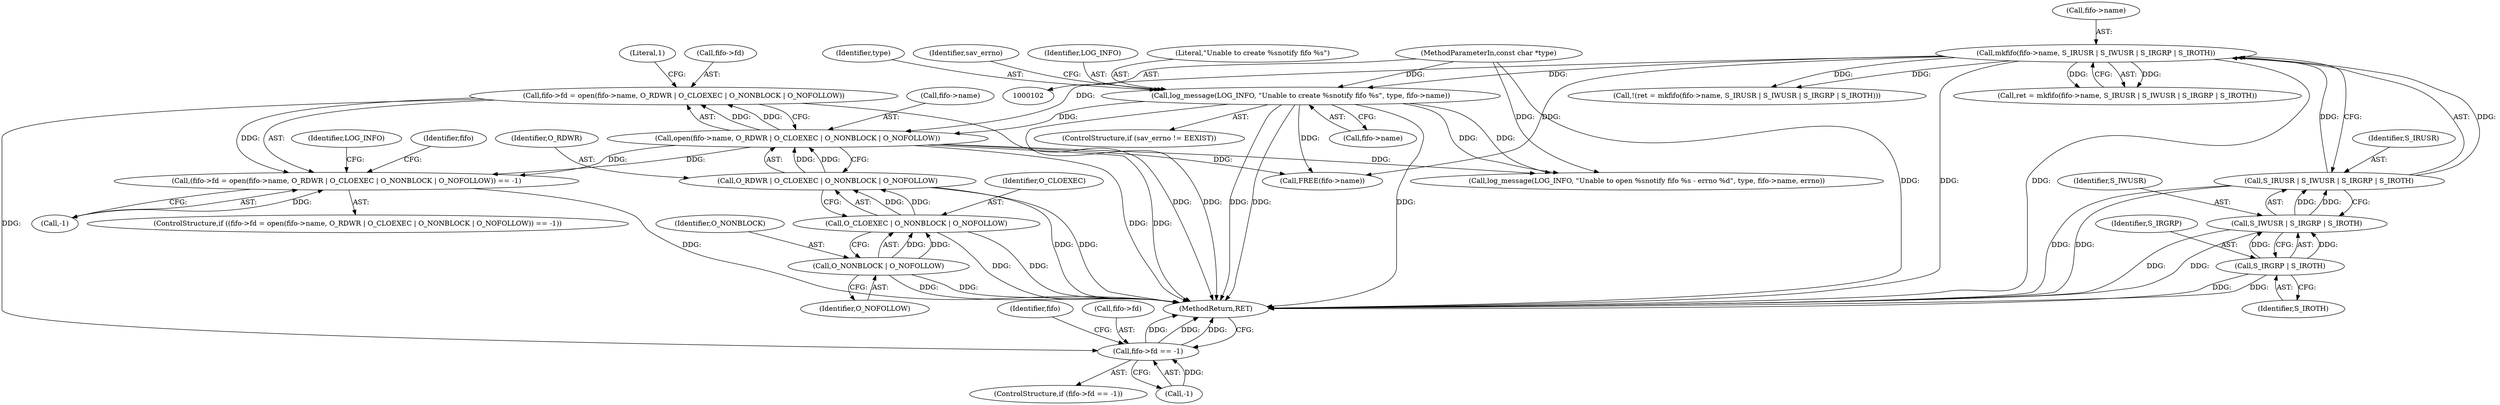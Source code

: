 digraph "0_keepalived_04f2d32871bb3b11d7dc024039952f2fe2750306_10@API" {
"1000174" [label="(Call,fifo->fd = open(fifo->name, O_RDWR | O_CLOEXEC | O_NONBLOCK | O_NOFOLLOW))"];
"1000178" [label="(Call,open(fifo->name, O_RDWR | O_CLOEXEC | O_NONBLOCK | O_NOFOLLOW))"];
"1000121" [label="(Call,mkfifo(fifo->name, S_IRUSR | S_IWUSR | S_IRGRP | S_IROTH))"];
"1000125" [label="(Call,S_IRUSR | S_IWUSR | S_IRGRP | S_IROTH)"];
"1000127" [label="(Call,S_IWUSR | S_IRGRP | S_IROTH)"];
"1000129" [label="(Call,S_IRGRP | S_IROTH)"];
"1000146" [label="(Call,log_message(LOG_INFO, \"Unable to create %snotify fifo %s\", type, fifo->name))"];
"1000105" [label="(MethodParameterIn,const char *type)"];
"1000182" [label="(Call,O_RDWR | O_CLOEXEC | O_NONBLOCK | O_NOFOLLOW)"];
"1000184" [label="(Call,O_CLOEXEC | O_NONBLOCK | O_NOFOLLOW)"];
"1000186" [label="(Call,O_NONBLOCK | O_NOFOLLOW)"];
"1000173" [label="(Call,(fifo->fd = open(fifo->name, O_RDWR | O_CLOEXEC | O_NONBLOCK | O_NOFOLLOW)) == -1)"];
"1000215" [label="(Call,fifo->fd == -1)"];
"1000222" [label="(Call,FREE(fifo->name))"];
"1000150" [label="(Call,fifo->name)"];
"1000231" [label="(MethodReturn,RET)"];
"1000105" [label="(MethodParameterIn,const char *type)"];
"1000126" [label="(Identifier,S_IRUSR)"];
"1000185" [label="(Identifier,O_CLOEXEC)"];
"1000179" [label="(Call,fifo->name)"];
"1000119" [label="(Call,ret = mkfifo(fifo->name, S_IRUSR | S_IWUSR | S_IRGRP | S_IROTH))"];
"1000214" [label="(ControlStructure,if (fifo->fd == -1))"];
"1000189" [label="(Call,-1)"];
"1000129" [label="(Call,S_IRGRP | S_IROTH)"];
"1000187" [label="(Identifier,O_NONBLOCK)"];
"1000174" [label="(Call,fifo->fd = open(fifo->name, O_RDWR | O_CLOEXEC | O_NONBLOCK | O_NOFOLLOW))"];
"1000127" [label="(Call,S_IWUSR | S_IRGRP | S_IROTH)"];
"1000178" [label="(Call,open(fifo->name, O_RDWR | O_CLOEXEC | O_NONBLOCK | O_NOFOLLOW))"];
"1000224" [label="(Identifier,fifo)"];
"1000147" [label="(Identifier,LOG_INFO)"];
"1000148" [label="(Literal,\"Unable to create %snotify fifo %s\")"];
"1000121" [label="(Call,mkfifo(fifo->name, S_IRUSR | S_IWUSR | S_IRGRP | S_IROTH))"];
"1000215" [label="(Call,fifo->fd == -1)"];
"1000192" [label="(Call,log_message(LOG_INFO, \"Unable to open %snotify fifo %s - errno %d\", type, fifo->name, errno))"];
"1000186" [label="(Call,O_NONBLOCK | O_NOFOLLOW)"];
"1000219" [label="(Call,-1)"];
"1000131" [label="(Identifier,S_IROTH)"];
"1000146" [label="(Call,log_message(LOG_INFO, \"Unable to create %snotify fifo %s\", type, fifo->name))"];
"1000128" [label="(Identifier,S_IWUSR)"];
"1000217" [label="(Identifier,fifo)"];
"1000175" [label="(Call,fifo->fd)"];
"1000190" [label="(Literal,1)"];
"1000188" [label="(Identifier,O_NOFOLLOW)"];
"1000122" [label="(Call,fifo->name)"];
"1000125" [label="(Call,S_IRUSR | S_IWUSR | S_IRGRP | S_IROTH)"];
"1000142" [label="(ControlStructure,if (sav_errno != EEXIST))"];
"1000149" [label="(Identifier,type)"];
"1000193" [label="(Identifier,LOG_INFO)"];
"1000173" [label="(Call,(fifo->fd = open(fifo->name, O_RDWR | O_CLOEXEC | O_NONBLOCK | O_NOFOLLOW)) == -1)"];
"1000182" [label="(Call,O_RDWR | O_CLOEXEC | O_NONBLOCK | O_NOFOLLOW)"];
"1000172" [label="(ControlStructure,if ((fifo->fd = open(fifo->name, O_RDWR | O_CLOEXEC | O_NONBLOCK | O_NOFOLLOW)) == -1))"];
"1000184" [label="(Call,O_CLOEXEC | O_NONBLOCK | O_NOFOLLOW)"];
"1000156" [label="(Identifier,sav_errno)"];
"1000216" [label="(Call,fifo->fd)"];
"1000118" [label="(Call,!(ret = mkfifo(fifo->name, S_IRUSR | S_IWUSR | S_IRGRP | S_IROTH)))"];
"1000130" [label="(Identifier,S_IRGRP)"];
"1000183" [label="(Identifier,O_RDWR)"];
"1000174" -> "1000173"  [label="AST: "];
"1000174" -> "1000178"  [label="CFG: "];
"1000175" -> "1000174"  [label="AST: "];
"1000178" -> "1000174"  [label="AST: "];
"1000190" -> "1000174"  [label="CFG: "];
"1000174" -> "1000231"  [label="DDG: "];
"1000174" -> "1000173"  [label="DDG: "];
"1000178" -> "1000174"  [label="DDG: "];
"1000178" -> "1000174"  [label="DDG: "];
"1000174" -> "1000215"  [label="DDG: "];
"1000178" -> "1000182"  [label="CFG: "];
"1000179" -> "1000178"  [label="AST: "];
"1000182" -> "1000178"  [label="AST: "];
"1000178" -> "1000231"  [label="DDG: "];
"1000178" -> "1000231"  [label="DDG: "];
"1000178" -> "1000173"  [label="DDG: "];
"1000178" -> "1000173"  [label="DDG: "];
"1000121" -> "1000178"  [label="DDG: "];
"1000146" -> "1000178"  [label="DDG: "];
"1000182" -> "1000178"  [label="DDG: "];
"1000182" -> "1000178"  [label="DDG: "];
"1000178" -> "1000192"  [label="DDG: "];
"1000178" -> "1000222"  [label="DDG: "];
"1000121" -> "1000119"  [label="AST: "];
"1000121" -> "1000125"  [label="CFG: "];
"1000122" -> "1000121"  [label="AST: "];
"1000125" -> "1000121"  [label="AST: "];
"1000119" -> "1000121"  [label="CFG: "];
"1000121" -> "1000231"  [label="DDG: "];
"1000121" -> "1000231"  [label="DDG: "];
"1000121" -> "1000118"  [label="DDG: "];
"1000121" -> "1000118"  [label="DDG: "];
"1000121" -> "1000119"  [label="DDG: "];
"1000121" -> "1000119"  [label="DDG: "];
"1000125" -> "1000121"  [label="DDG: "];
"1000125" -> "1000121"  [label="DDG: "];
"1000121" -> "1000146"  [label="DDG: "];
"1000121" -> "1000222"  [label="DDG: "];
"1000125" -> "1000127"  [label="CFG: "];
"1000126" -> "1000125"  [label="AST: "];
"1000127" -> "1000125"  [label="AST: "];
"1000125" -> "1000231"  [label="DDG: "];
"1000125" -> "1000231"  [label="DDG: "];
"1000127" -> "1000125"  [label="DDG: "];
"1000127" -> "1000125"  [label="DDG: "];
"1000127" -> "1000129"  [label="CFG: "];
"1000128" -> "1000127"  [label="AST: "];
"1000129" -> "1000127"  [label="AST: "];
"1000127" -> "1000231"  [label="DDG: "];
"1000127" -> "1000231"  [label="DDG: "];
"1000129" -> "1000127"  [label="DDG: "];
"1000129" -> "1000127"  [label="DDG: "];
"1000129" -> "1000131"  [label="CFG: "];
"1000130" -> "1000129"  [label="AST: "];
"1000131" -> "1000129"  [label="AST: "];
"1000129" -> "1000231"  [label="DDG: "];
"1000129" -> "1000231"  [label="DDG: "];
"1000146" -> "1000142"  [label="AST: "];
"1000146" -> "1000150"  [label="CFG: "];
"1000147" -> "1000146"  [label="AST: "];
"1000148" -> "1000146"  [label="AST: "];
"1000149" -> "1000146"  [label="AST: "];
"1000150" -> "1000146"  [label="AST: "];
"1000156" -> "1000146"  [label="CFG: "];
"1000146" -> "1000231"  [label="DDG: "];
"1000146" -> "1000231"  [label="DDG: "];
"1000146" -> "1000231"  [label="DDG: "];
"1000146" -> "1000231"  [label="DDG: "];
"1000105" -> "1000146"  [label="DDG: "];
"1000146" -> "1000192"  [label="DDG: "];
"1000146" -> "1000192"  [label="DDG: "];
"1000146" -> "1000222"  [label="DDG: "];
"1000105" -> "1000102"  [label="AST: "];
"1000105" -> "1000231"  [label="DDG: "];
"1000105" -> "1000192"  [label="DDG: "];
"1000182" -> "1000184"  [label="CFG: "];
"1000183" -> "1000182"  [label="AST: "];
"1000184" -> "1000182"  [label="AST: "];
"1000182" -> "1000231"  [label="DDG: "];
"1000182" -> "1000231"  [label="DDG: "];
"1000184" -> "1000182"  [label="DDG: "];
"1000184" -> "1000182"  [label="DDG: "];
"1000184" -> "1000186"  [label="CFG: "];
"1000185" -> "1000184"  [label="AST: "];
"1000186" -> "1000184"  [label="AST: "];
"1000184" -> "1000231"  [label="DDG: "];
"1000184" -> "1000231"  [label="DDG: "];
"1000186" -> "1000184"  [label="DDG: "];
"1000186" -> "1000184"  [label="DDG: "];
"1000186" -> "1000188"  [label="CFG: "];
"1000187" -> "1000186"  [label="AST: "];
"1000188" -> "1000186"  [label="AST: "];
"1000186" -> "1000231"  [label="DDG: "];
"1000186" -> "1000231"  [label="DDG: "];
"1000173" -> "1000172"  [label="AST: "];
"1000173" -> "1000189"  [label="CFG: "];
"1000189" -> "1000173"  [label="AST: "];
"1000193" -> "1000173"  [label="CFG: "];
"1000217" -> "1000173"  [label="CFG: "];
"1000173" -> "1000231"  [label="DDG: "];
"1000189" -> "1000173"  [label="DDG: "];
"1000215" -> "1000214"  [label="AST: "];
"1000215" -> "1000219"  [label="CFG: "];
"1000216" -> "1000215"  [label="AST: "];
"1000219" -> "1000215"  [label="AST: "];
"1000224" -> "1000215"  [label="CFG: "];
"1000231" -> "1000215"  [label="CFG: "];
"1000215" -> "1000231"  [label="DDG: "];
"1000215" -> "1000231"  [label="DDG: "];
"1000215" -> "1000231"  [label="DDG: "];
"1000219" -> "1000215"  [label="DDG: "];
}
